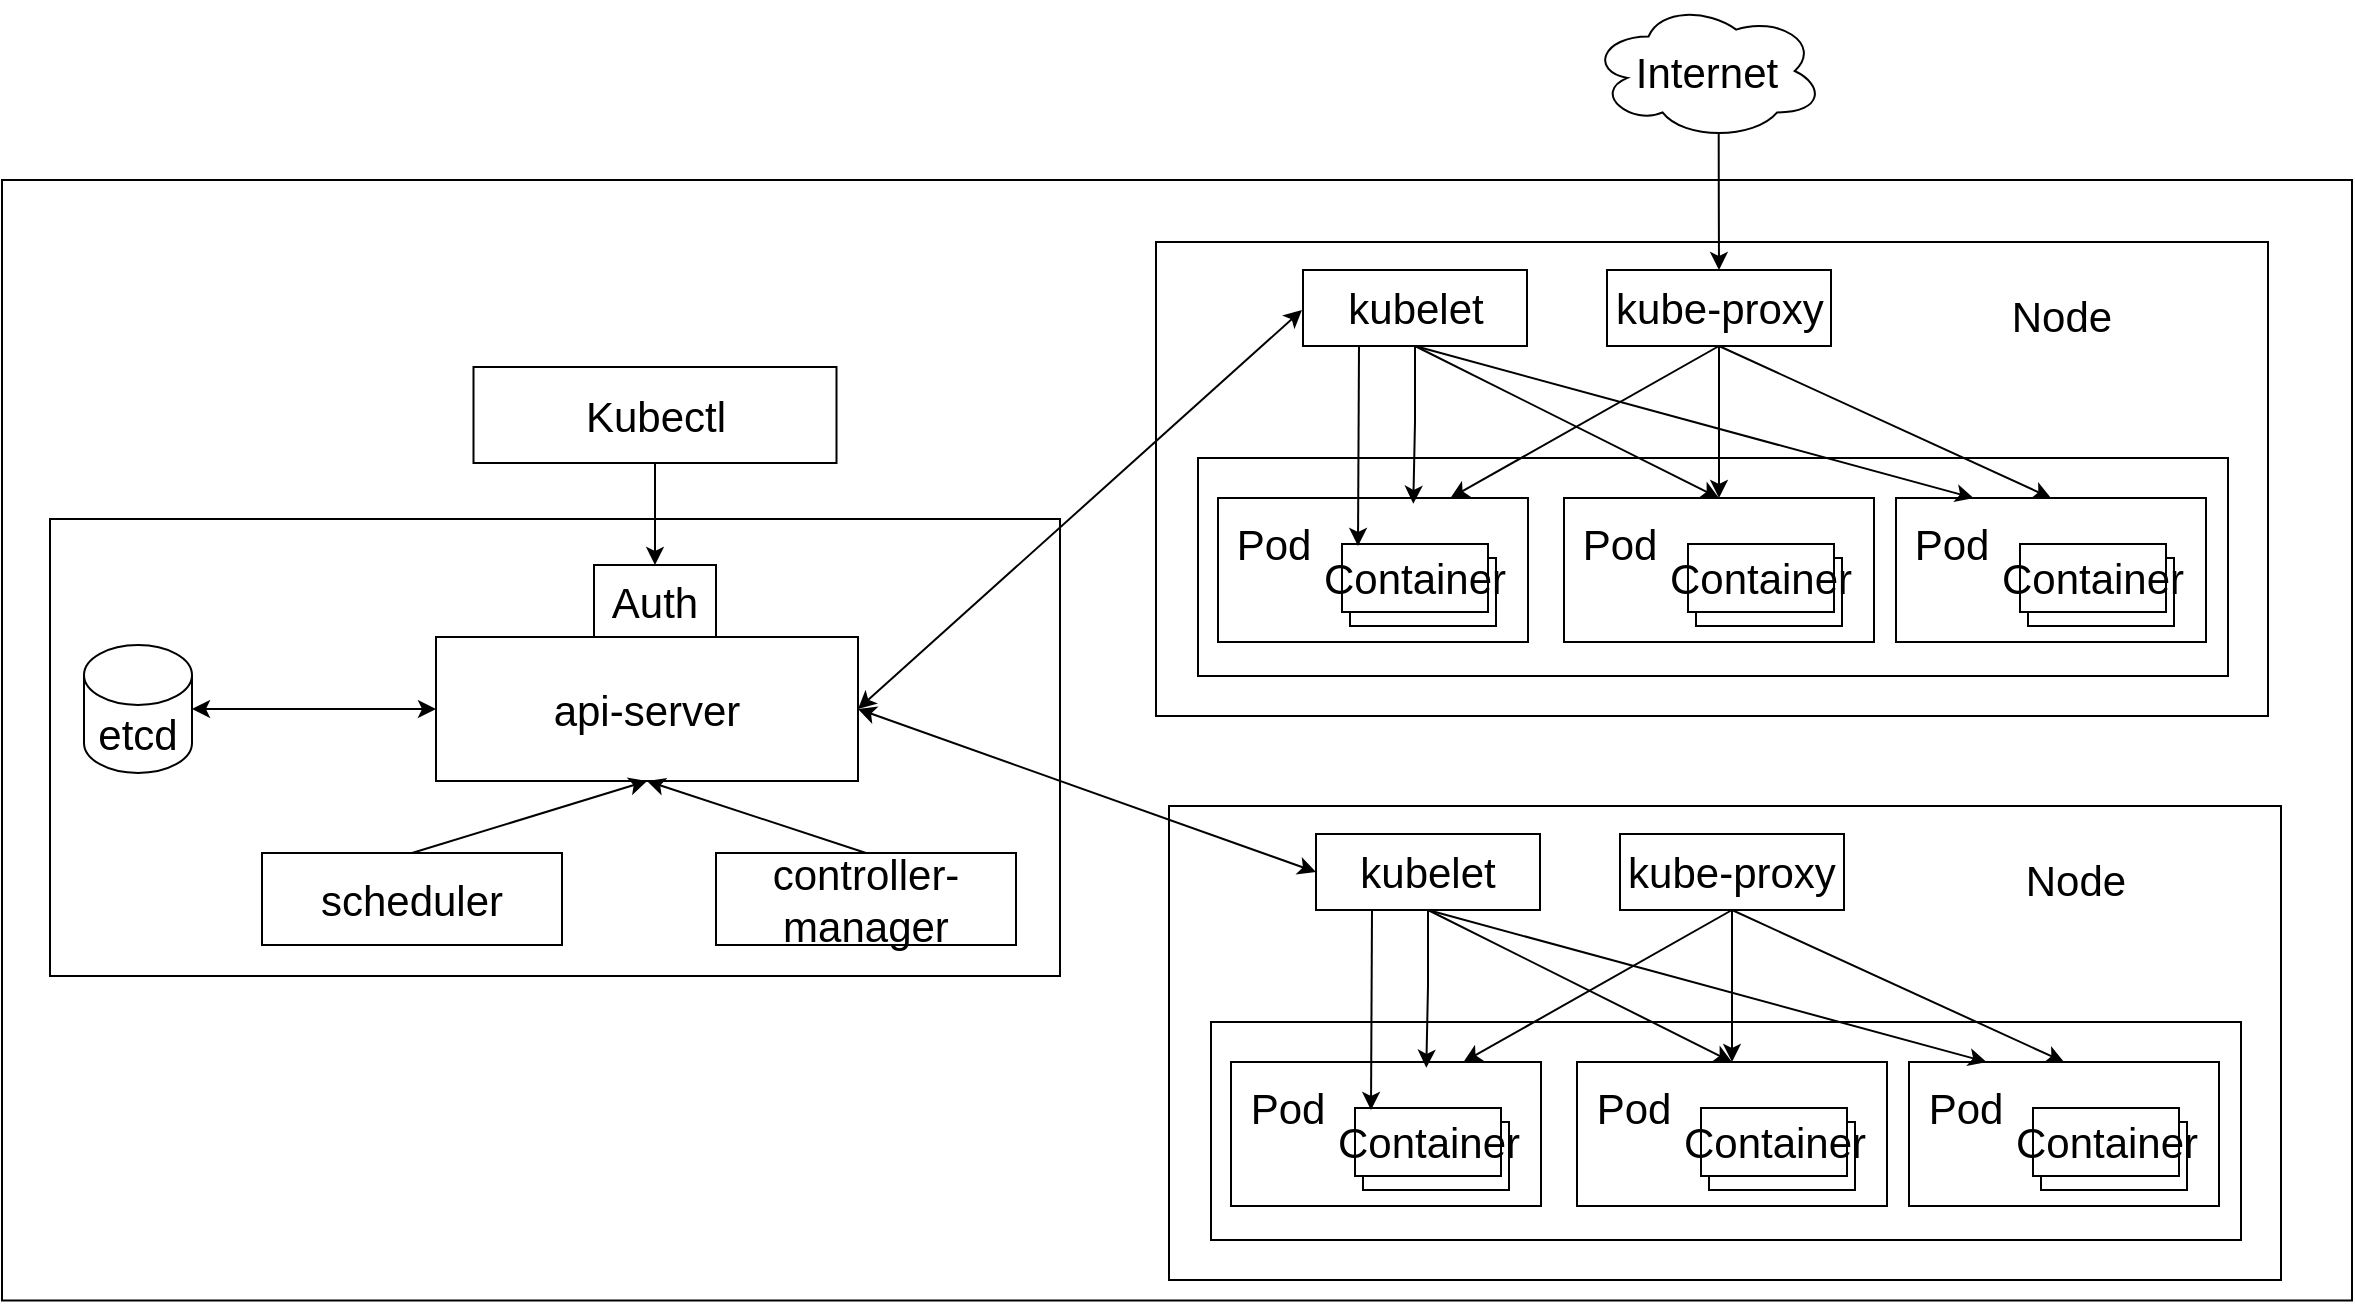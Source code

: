 <mxfile version="24.0.9" type="github">
  <diagram name="第 1 页" id="yPxHdP31CilHvLU8h6nL">
    <mxGraphModel dx="1674" dy="761" grid="0" gridSize="10" guides="1" tooltips="1" connect="1" arrows="1" fold="1" page="1" pageScale="1" pageWidth="4681" pageHeight="3300" math="0" shadow="0">
      <root>
        <mxCell id="0" />
        <mxCell id="1" parent="0" />
        <mxCell id="-n5f4ZLlYOX0yHl8WOVY-122" value="" style="rounded=0;whiteSpace=wrap;html=1;fontSize=21;" parent="1" vertex="1">
          <mxGeometry x="68" y="195" width="1175" height="560.25" as="geometry" />
        </mxCell>
        <mxCell id="-n5f4ZLlYOX0yHl8WOVY-20" value="" style="rounded=0;whiteSpace=wrap;html=1;fontSize=21;" parent="1" vertex="1">
          <mxGeometry x="753" y="674" width="73" height="34" as="geometry" />
        </mxCell>
        <mxCell id="-n5f4ZLlYOX0yHl8WOVY-1" value="" style="rounded=0;whiteSpace=wrap;html=1;fontSize=21;" parent="1" vertex="1">
          <mxGeometry x="92" y="364.5" width="505" height="228.5" as="geometry" />
        </mxCell>
        <mxCell id="-n5f4ZLlYOX0yHl8WOVY-2" value="&lt;font style=&quot;font-size: 21px;&quot;&gt;etcd&lt;/font&gt;" style="shape=cylinder3;whiteSpace=wrap;html=1;boundedLbl=1;backgroundOutline=1;size=15;fontSize=21;" parent="1" vertex="1">
          <mxGeometry x="109" y="427.5" width="54" height="64" as="geometry" />
        </mxCell>
        <mxCell id="-n5f4ZLlYOX0yHl8WOVY-3" value="&lt;font style=&quot;font-size: 21px;&quot;&gt;api-server&lt;/font&gt;" style="rounded=0;whiteSpace=wrap;html=1;fontSize=21;" parent="1" vertex="1">
          <mxGeometry x="285" y="423.5" width="211" height="72" as="geometry" />
        </mxCell>
        <mxCell id="-n5f4ZLlYOX0yHl8WOVY-10" style="rounded=0;orthogonalLoop=1;jettySize=auto;html=1;exitX=0.5;exitY=0;exitDx=0;exitDy=0;entryX=0.5;entryY=1;entryDx=0;entryDy=0;fontSize=21;" parent="1" source="-n5f4ZLlYOX0yHl8WOVY-6" target="-n5f4ZLlYOX0yHl8WOVY-3" edge="1">
          <mxGeometry relative="1" as="geometry" />
        </mxCell>
        <mxCell id="-n5f4ZLlYOX0yHl8WOVY-6" value="&lt;font style=&quot;font-size: 21px;&quot;&gt;controller-manager&lt;/font&gt;" style="rounded=0;whiteSpace=wrap;html=1;fontSize=21;" parent="1" vertex="1">
          <mxGeometry x="425" y="531.5" width="150" height="46" as="geometry" />
        </mxCell>
        <mxCell id="-n5f4ZLlYOX0yHl8WOVY-11" style="rounded=0;orthogonalLoop=1;jettySize=auto;html=1;exitX=0.5;exitY=0;exitDx=0;exitDy=0;entryX=0.5;entryY=1;entryDx=0;entryDy=0;fontSize=21;" parent="1" source="-n5f4ZLlYOX0yHl8WOVY-7" target="-n5f4ZLlYOX0yHl8WOVY-3" edge="1">
          <mxGeometry relative="1" as="geometry" />
        </mxCell>
        <mxCell id="-n5f4ZLlYOX0yHl8WOVY-7" value="&lt;font style=&quot;font-size: 21px;&quot;&gt;scheduler&lt;/font&gt;" style="rounded=0;whiteSpace=wrap;html=1;fontSize=21;" parent="1" vertex="1">
          <mxGeometry x="198" y="531.5" width="150" height="46" as="geometry" />
        </mxCell>
        <mxCell id="-n5f4ZLlYOX0yHl8WOVY-12" style="rounded=0;orthogonalLoop=1;jettySize=auto;html=1;exitX=0;exitY=0.5;exitDx=0;exitDy=0;entryX=1;entryY=0.5;entryDx=0;entryDy=0;entryPerimeter=0;startArrow=classic;startFill=1;fontSize=21;" parent="1" source="-n5f4ZLlYOX0yHl8WOVY-3" target="-n5f4ZLlYOX0yHl8WOVY-2" edge="1">
          <mxGeometry relative="1" as="geometry" />
        </mxCell>
        <mxCell id="-n5f4ZLlYOX0yHl8WOVY-13" value="&lt;font style=&quot;font-size: 21px;&quot;&gt;Auth&lt;/font&gt;" style="rounded=0;whiteSpace=wrap;html=1;fontSize=21;" parent="1" vertex="1">
          <mxGeometry x="364" y="387.5" width="61" height="36" as="geometry" />
        </mxCell>
        <mxCell id="-n5f4ZLlYOX0yHl8WOVY-15" style="edgeStyle=orthogonalEdgeStyle;rounded=0;orthogonalLoop=1;jettySize=auto;html=1;exitX=0.5;exitY=1;exitDx=0;exitDy=0;entryX=0.5;entryY=0;entryDx=0;entryDy=0;fontSize=21;" parent="1" source="-n5f4ZLlYOX0yHl8WOVY-14" target="-n5f4ZLlYOX0yHl8WOVY-13" edge="1">
          <mxGeometry relative="1" as="geometry" />
        </mxCell>
        <mxCell id="-n5f4ZLlYOX0yHl8WOVY-14" value="&lt;font style=&quot;font-size: 21px;&quot;&gt;Kubectl&lt;/font&gt;" style="rounded=0;whiteSpace=wrap;html=1;fontSize=21;" parent="1" vertex="1">
          <mxGeometry x="303.75" y="288.5" width="181.5" height="48" as="geometry" />
        </mxCell>
        <mxCell id="-n5f4ZLlYOX0yHl8WOVY-16" value="" style="rounded=0;whiteSpace=wrap;html=1;fontSize=21;" parent="1" vertex="1">
          <mxGeometry x="651.5" y="508" width="556" height="237" as="geometry" />
        </mxCell>
        <mxCell id="-n5f4ZLlYOX0yHl8WOVY-17" value="" style="rounded=0;whiteSpace=wrap;html=1;fontSize=21;" parent="1" vertex="1">
          <mxGeometry x="672.5" y="616" width="515" height="109" as="geometry" />
        </mxCell>
        <mxCell id="-n5f4ZLlYOX0yHl8WOVY-18" value="" style="rounded=0;whiteSpace=wrap;html=1;fontSize=21;" parent="1" vertex="1">
          <mxGeometry x="682.5" y="636" width="155" height="72" as="geometry" />
        </mxCell>
        <mxCell id="-n5f4ZLlYOX0yHl8WOVY-21" value="" style="rounded=0;whiteSpace=wrap;html=1;fontSize=21;" parent="1" vertex="1">
          <mxGeometry x="748.5" y="666" width="73" height="34" as="geometry" />
        </mxCell>
        <mxCell id="-n5f4ZLlYOX0yHl8WOVY-19" value="&lt;font style=&quot;font-size: 21px;&quot;&gt;Container&lt;/font&gt;" style="rounded=0;whiteSpace=wrap;html=1;fontSize=21;" parent="1" vertex="1">
          <mxGeometry x="744.5" y="659" width="73" height="34" as="geometry" />
        </mxCell>
        <mxCell id="-n5f4ZLlYOX0yHl8WOVY-27" value="&lt;font style=&quot;font-size: 21px;&quot;&gt;Pod&lt;/font&gt;" style="text;html=1;strokeColor=none;fillColor=none;align=center;verticalAlign=middle;whiteSpace=wrap;rounded=0;fontSize=21;" parent="1" vertex="1">
          <mxGeometry x="680.5" y="644" width="60" height="30" as="geometry" />
        </mxCell>
        <mxCell id="-n5f4ZLlYOX0yHl8WOVY-28" value="" style="rounded=0;whiteSpace=wrap;html=1;fontSize=21;" parent="1" vertex="1">
          <mxGeometry x="926" y="674" width="73" height="34" as="geometry" />
        </mxCell>
        <mxCell id="-n5f4ZLlYOX0yHl8WOVY-29" value="" style="rounded=0;whiteSpace=wrap;html=1;fontSize=21;" parent="1" vertex="1">
          <mxGeometry x="855.5" y="636" width="155" height="72" as="geometry" />
        </mxCell>
        <mxCell id="-n5f4ZLlYOX0yHl8WOVY-30" value="" style="rounded=0;whiteSpace=wrap;html=1;fontSize=21;" parent="1" vertex="1">
          <mxGeometry x="921.5" y="666" width="73" height="34" as="geometry" />
        </mxCell>
        <mxCell id="-n5f4ZLlYOX0yHl8WOVY-31" value="&lt;font style=&quot;font-size: 21px;&quot;&gt;Container&lt;/font&gt;" style="rounded=0;whiteSpace=wrap;html=1;fontSize=21;" parent="1" vertex="1">
          <mxGeometry x="917.5" y="659" width="73" height="34" as="geometry" />
        </mxCell>
        <mxCell id="-n5f4ZLlYOX0yHl8WOVY-32" value="&lt;font style=&quot;font-size: 21px;&quot;&gt;Pod&lt;/font&gt;" style="text;html=1;strokeColor=none;fillColor=none;align=center;verticalAlign=middle;whiteSpace=wrap;rounded=0;fontSize=21;" parent="1" vertex="1">
          <mxGeometry x="853.5" y="644" width="60" height="30" as="geometry" />
        </mxCell>
        <mxCell id="-n5f4ZLlYOX0yHl8WOVY-40" value="" style="rounded=0;whiteSpace=wrap;html=1;fontSize=21;" parent="1" vertex="1">
          <mxGeometry x="1092" y="674" width="73" height="34" as="geometry" />
        </mxCell>
        <mxCell id="-n5f4ZLlYOX0yHl8WOVY-41" value="" style="rounded=0;whiteSpace=wrap;html=1;fontSize=21;" parent="1" vertex="1">
          <mxGeometry x="1021.5" y="636" width="155" height="72" as="geometry" />
        </mxCell>
        <mxCell id="-n5f4ZLlYOX0yHl8WOVY-42" value="" style="rounded=0;whiteSpace=wrap;html=1;fontSize=21;" parent="1" vertex="1">
          <mxGeometry x="1087.5" y="666" width="73" height="34" as="geometry" />
        </mxCell>
        <mxCell id="-n5f4ZLlYOX0yHl8WOVY-43" value="&lt;font style=&quot;font-size: 21px;&quot;&gt;Container&lt;/font&gt;" style="rounded=0;whiteSpace=wrap;html=1;fontSize=21;" parent="1" vertex="1">
          <mxGeometry x="1083.5" y="659" width="73" height="34" as="geometry" />
        </mxCell>
        <mxCell id="-n5f4ZLlYOX0yHl8WOVY-44" value="&lt;font style=&quot;font-size: 21px;&quot;&gt;Pod&lt;/font&gt;" style="text;html=1;strokeColor=none;fillColor=none;align=center;verticalAlign=middle;whiteSpace=wrap;rounded=0;fontSize=21;" parent="1" vertex="1">
          <mxGeometry x="1019.5" y="644" width="60" height="30" as="geometry" />
        </mxCell>
        <mxCell id="-n5f4ZLlYOX0yHl8WOVY-57" style="rounded=0;orthogonalLoop=1;jettySize=auto;html=1;exitX=0.5;exitY=1;exitDx=0;exitDy=0;entryX=0.5;entryY=0;entryDx=0;entryDy=0;fontSize=21;" parent="1" source="-n5f4ZLlYOX0yHl8WOVY-45" target="-n5f4ZLlYOX0yHl8WOVY-29" edge="1">
          <mxGeometry relative="1" as="geometry" />
        </mxCell>
        <mxCell id="-n5f4ZLlYOX0yHl8WOVY-58" style="rounded=0;orthogonalLoop=1;jettySize=auto;html=1;exitX=0.5;exitY=1;exitDx=0;exitDy=0;entryX=0.25;entryY=0;entryDx=0;entryDy=0;fontSize=21;" parent="1" source="-n5f4ZLlYOX0yHl8WOVY-45" target="-n5f4ZLlYOX0yHl8WOVY-41" edge="1">
          <mxGeometry relative="1" as="geometry">
            <mxPoint x="1099.5" y="634" as="targetPoint" />
          </mxGeometry>
        </mxCell>
        <mxCell id="-n5f4ZLlYOX0yHl8WOVY-118" style="rounded=0;orthogonalLoop=1;jettySize=auto;html=1;exitX=0;exitY=0.5;exitDx=0;exitDy=0;entryX=1;entryY=0.5;entryDx=0;entryDy=0;startArrow=classic;startFill=1;fontSize=21;" parent="1" source="-n5f4ZLlYOX0yHl8WOVY-45" target="-n5f4ZLlYOX0yHl8WOVY-3" edge="1">
          <mxGeometry relative="1" as="geometry" />
        </mxCell>
        <mxCell id="-n5f4ZLlYOX0yHl8WOVY-45" value="&lt;font style=&quot;font-size: 21px;&quot;&gt;kubelet&lt;/font&gt;" style="rounded=0;whiteSpace=wrap;html=1;fontSize=21;" parent="1" vertex="1">
          <mxGeometry x="725" y="522" width="112" height="38" as="geometry" />
        </mxCell>
        <mxCell id="-n5f4ZLlYOX0yHl8WOVY-54" style="rounded=0;orthogonalLoop=1;jettySize=auto;html=1;exitX=0.5;exitY=1;exitDx=0;exitDy=0;entryX=0.5;entryY=0;entryDx=0;entryDy=0;fontSize=21;" parent="1" source="-n5f4ZLlYOX0yHl8WOVY-46" target="-n5f4ZLlYOX0yHl8WOVY-41" edge="1">
          <mxGeometry relative="1" as="geometry" />
        </mxCell>
        <mxCell id="-n5f4ZLlYOX0yHl8WOVY-59" style="edgeStyle=orthogonalEdgeStyle;rounded=0;orthogonalLoop=1;jettySize=auto;html=1;exitX=0.5;exitY=1;exitDx=0;exitDy=0;fontSize=21;" parent="1" source="-n5f4ZLlYOX0yHl8WOVY-46" target="-n5f4ZLlYOX0yHl8WOVY-29" edge="1">
          <mxGeometry relative="1" as="geometry" />
        </mxCell>
        <mxCell id="-n5f4ZLlYOX0yHl8WOVY-60" style="rounded=0;orthogonalLoop=1;jettySize=auto;html=1;exitX=0.5;exitY=1;exitDx=0;exitDy=0;entryX=0.75;entryY=0;entryDx=0;entryDy=0;fontSize=21;" parent="1" source="-n5f4ZLlYOX0yHl8WOVY-46" target="-n5f4ZLlYOX0yHl8WOVY-18" edge="1">
          <mxGeometry relative="1" as="geometry" />
        </mxCell>
        <mxCell id="-n5f4ZLlYOX0yHl8WOVY-46" value="&lt;font style=&quot;font-size: 21px;&quot;&gt;kube-proxy&lt;/font&gt;" style="rounded=0;whiteSpace=wrap;html=1;fontSize=21;" parent="1" vertex="1">
          <mxGeometry x="877" y="522" width="112" height="38" as="geometry" />
        </mxCell>
        <mxCell id="-n5f4ZLlYOX0yHl8WOVY-51" style="edgeStyle=orthogonalEdgeStyle;rounded=0;orthogonalLoop=1;jettySize=auto;html=1;exitX=0.25;exitY=1;exitDx=0;exitDy=0;fontSize=21;" parent="1" source="-n5f4ZLlYOX0yHl8WOVY-45" edge="1">
          <mxGeometry relative="1" as="geometry">
            <mxPoint x="752.5" y="660" as="targetPoint" />
          </mxGeometry>
        </mxCell>
        <mxCell id="-n5f4ZLlYOX0yHl8WOVY-56" style="edgeStyle=orthogonalEdgeStyle;rounded=0;orthogonalLoop=1;jettySize=auto;html=1;exitX=0.5;exitY=1;exitDx=0;exitDy=0;entryX=0.63;entryY=0.04;entryDx=0;entryDy=0;entryPerimeter=0;fontSize=21;" parent="1" source="-n5f4ZLlYOX0yHl8WOVY-45" target="-n5f4ZLlYOX0yHl8WOVY-18" edge="1">
          <mxGeometry relative="1" as="geometry" />
        </mxCell>
        <mxCell id="-n5f4ZLlYOX0yHl8WOVY-62" value="&lt;font style=&quot;font-size: 21px;&quot;&gt;Node&lt;/font&gt;" style="text;html=1;strokeColor=none;fillColor=none;align=center;verticalAlign=middle;whiteSpace=wrap;rounded=0;fontSize=21;" parent="1" vertex="1">
          <mxGeometry x="1074.5" y="530" width="60" height="30" as="geometry" />
        </mxCell>
        <mxCell id="-n5f4ZLlYOX0yHl8WOVY-90" value="" style="rounded=0;whiteSpace=wrap;html=1;fontSize=21;" parent="1" vertex="1">
          <mxGeometry x="746.5" y="392" width="73" height="34" as="geometry" />
        </mxCell>
        <mxCell id="-n5f4ZLlYOX0yHl8WOVY-91" value="" style="rounded=0;whiteSpace=wrap;html=1;fontSize=21;" parent="1" vertex="1">
          <mxGeometry x="645" y="226" width="556" height="237" as="geometry" />
        </mxCell>
        <mxCell id="-n5f4ZLlYOX0yHl8WOVY-92" value="" style="rounded=0;whiteSpace=wrap;html=1;fontSize=21;" parent="1" vertex="1">
          <mxGeometry x="666" y="334" width="515" height="109" as="geometry" />
        </mxCell>
        <mxCell id="-n5f4ZLlYOX0yHl8WOVY-93" value="" style="rounded=0;whiteSpace=wrap;html=1;fontSize=21;" parent="1" vertex="1">
          <mxGeometry x="676" y="354" width="155" height="72" as="geometry" />
        </mxCell>
        <mxCell id="-n5f4ZLlYOX0yHl8WOVY-94" value="" style="rounded=0;whiteSpace=wrap;html=1;fontSize=21;" parent="1" vertex="1">
          <mxGeometry x="742" y="384" width="73" height="34" as="geometry" />
        </mxCell>
        <mxCell id="-n5f4ZLlYOX0yHl8WOVY-95" value="&lt;font style=&quot;font-size: 21px;&quot;&gt;Container&lt;/font&gt;" style="rounded=0;whiteSpace=wrap;html=1;fontSize=21;" parent="1" vertex="1">
          <mxGeometry x="738" y="377" width="73" height="34" as="geometry" />
        </mxCell>
        <mxCell id="-n5f4ZLlYOX0yHl8WOVY-96" value="&lt;font style=&quot;font-size: 21px;&quot;&gt;Pod&lt;/font&gt;" style="text;html=1;strokeColor=none;fillColor=none;align=center;verticalAlign=middle;whiteSpace=wrap;rounded=0;fontSize=21;" parent="1" vertex="1">
          <mxGeometry x="674" y="362" width="60" height="30" as="geometry" />
        </mxCell>
        <mxCell id="-n5f4ZLlYOX0yHl8WOVY-97" value="" style="rounded=0;whiteSpace=wrap;html=1;fontSize=21;" parent="1" vertex="1">
          <mxGeometry x="919.5" y="392" width="73" height="34" as="geometry" />
        </mxCell>
        <mxCell id="-n5f4ZLlYOX0yHl8WOVY-98" value="" style="rounded=0;whiteSpace=wrap;html=1;fontSize=21;" parent="1" vertex="1">
          <mxGeometry x="849" y="354" width="155" height="72" as="geometry" />
        </mxCell>
        <mxCell id="-n5f4ZLlYOX0yHl8WOVY-99" value="" style="rounded=0;whiteSpace=wrap;html=1;fontSize=21;" parent="1" vertex="1">
          <mxGeometry x="915" y="384" width="73" height="34" as="geometry" />
        </mxCell>
        <mxCell id="-n5f4ZLlYOX0yHl8WOVY-100" value="&lt;font style=&quot;font-size: 21px;&quot;&gt;Container&lt;/font&gt;" style="rounded=0;whiteSpace=wrap;html=1;fontSize=21;" parent="1" vertex="1">
          <mxGeometry x="911" y="377" width="73" height="34" as="geometry" />
        </mxCell>
        <mxCell id="-n5f4ZLlYOX0yHl8WOVY-101" value="&lt;font style=&quot;font-size: 21px;&quot;&gt;Pod&lt;/font&gt;" style="text;html=1;strokeColor=none;fillColor=none;align=center;verticalAlign=middle;whiteSpace=wrap;rounded=0;fontSize=21;" parent="1" vertex="1">
          <mxGeometry x="847" y="362" width="60" height="30" as="geometry" />
        </mxCell>
        <mxCell id="-n5f4ZLlYOX0yHl8WOVY-102" value="" style="rounded=0;whiteSpace=wrap;html=1;fontSize=21;" parent="1" vertex="1">
          <mxGeometry x="1085.5" y="392" width="73" height="34" as="geometry" />
        </mxCell>
        <mxCell id="-n5f4ZLlYOX0yHl8WOVY-103" value="" style="rounded=0;whiteSpace=wrap;html=1;fontSize=21;" parent="1" vertex="1">
          <mxGeometry x="1015" y="354" width="155" height="72" as="geometry" />
        </mxCell>
        <mxCell id="-n5f4ZLlYOX0yHl8WOVY-104" value="" style="rounded=0;whiteSpace=wrap;html=1;fontSize=21;" parent="1" vertex="1">
          <mxGeometry x="1081" y="384" width="73" height="34" as="geometry" />
        </mxCell>
        <mxCell id="-n5f4ZLlYOX0yHl8WOVY-105" value="&lt;font style=&quot;font-size: 21px;&quot;&gt;Container&lt;/font&gt;" style="rounded=0;whiteSpace=wrap;html=1;fontSize=21;" parent="1" vertex="1">
          <mxGeometry x="1077" y="377" width="73" height="34" as="geometry" />
        </mxCell>
        <mxCell id="-n5f4ZLlYOX0yHl8WOVY-106" value="&lt;font style=&quot;font-size: 21px;&quot;&gt;Pod&lt;/font&gt;" style="text;html=1;strokeColor=none;fillColor=none;align=center;verticalAlign=middle;whiteSpace=wrap;rounded=0;fontSize=21;" parent="1" vertex="1">
          <mxGeometry x="1013" y="362" width="60" height="30" as="geometry" />
        </mxCell>
        <mxCell id="-n5f4ZLlYOX0yHl8WOVY-107" style="rounded=0;orthogonalLoop=1;jettySize=auto;html=1;exitX=0.5;exitY=1;exitDx=0;exitDy=0;entryX=0.5;entryY=0;entryDx=0;entryDy=0;fontSize=21;" parent="1" source="-n5f4ZLlYOX0yHl8WOVY-109" target="-n5f4ZLlYOX0yHl8WOVY-98" edge="1">
          <mxGeometry relative="1" as="geometry" />
        </mxCell>
        <mxCell id="-n5f4ZLlYOX0yHl8WOVY-108" style="rounded=0;orthogonalLoop=1;jettySize=auto;html=1;exitX=0.5;exitY=1;exitDx=0;exitDy=0;entryX=0.25;entryY=0;entryDx=0;entryDy=0;fontSize=21;" parent="1" source="-n5f4ZLlYOX0yHl8WOVY-109" target="-n5f4ZLlYOX0yHl8WOVY-103" edge="1">
          <mxGeometry relative="1" as="geometry">
            <mxPoint x="1093" y="352" as="targetPoint" />
          </mxGeometry>
        </mxCell>
        <mxCell id="-n5f4ZLlYOX0yHl8WOVY-109" value="&lt;font style=&quot;font-size: 21px;&quot;&gt;kubelet&lt;/font&gt;" style="rounded=0;whiteSpace=wrap;html=1;fontSize=21;" parent="1" vertex="1">
          <mxGeometry x="718.5" y="240" width="112" height="38" as="geometry" />
        </mxCell>
        <mxCell id="-n5f4ZLlYOX0yHl8WOVY-110" style="rounded=0;orthogonalLoop=1;jettySize=auto;html=1;exitX=0.5;exitY=1;exitDx=0;exitDy=0;entryX=0.5;entryY=0;entryDx=0;entryDy=0;fontSize=21;" parent="1" source="-n5f4ZLlYOX0yHl8WOVY-113" target="-n5f4ZLlYOX0yHl8WOVY-103" edge="1">
          <mxGeometry relative="1" as="geometry" />
        </mxCell>
        <mxCell id="-n5f4ZLlYOX0yHl8WOVY-111" style="edgeStyle=orthogonalEdgeStyle;rounded=0;orthogonalLoop=1;jettySize=auto;html=1;exitX=0.5;exitY=1;exitDx=0;exitDy=0;fontSize=21;" parent="1" source="-n5f4ZLlYOX0yHl8WOVY-113" target="-n5f4ZLlYOX0yHl8WOVY-98" edge="1">
          <mxGeometry relative="1" as="geometry" />
        </mxCell>
        <mxCell id="-n5f4ZLlYOX0yHl8WOVY-112" style="rounded=0;orthogonalLoop=1;jettySize=auto;html=1;exitX=0.5;exitY=1;exitDx=0;exitDy=0;entryX=0.75;entryY=0;entryDx=0;entryDy=0;fontSize=21;" parent="1" source="-n5f4ZLlYOX0yHl8WOVY-113" target="-n5f4ZLlYOX0yHl8WOVY-93" edge="1">
          <mxGeometry relative="1" as="geometry" />
        </mxCell>
        <mxCell id="-n5f4ZLlYOX0yHl8WOVY-113" value="&lt;font style=&quot;font-size: 21px;&quot;&gt;kube-proxy&lt;/font&gt;" style="rounded=0;whiteSpace=wrap;html=1;fontSize=21;" parent="1" vertex="1">
          <mxGeometry x="870.5" y="240" width="112" height="38" as="geometry" />
        </mxCell>
        <mxCell id="-n5f4ZLlYOX0yHl8WOVY-114" style="edgeStyle=orthogonalEdgeStyle;rounded=0;orthogonalLoop=1;jettySize=auto;html=1;exitX=0.25;exitY=1;exitDx=0;exitDy=0;fontSize=21;" parent="1" source="-n5f4ZLlYOX0yHl8WOVY-109" edge="1">
          <mxGeometry relative="1" as="geometry">
            <mxPoint x="746" y="378" as="targetPoint" />
          </mxGeometry>
        </mxCell>
        <mxCell id="-n5f4ZLlYOX0yHl8WOVY-115" style="edgeStyle=orthogonalEdgeStyle;rounded=0;orthogonalLoop=1;jettySize=auto;html=1;exitX=0.5;exitY=1;exitDx=0;exitDy=0;entryX=0.63;entryY=0.04;entryDx=0;entryDy=0;entryPerimeter=0;fontSize=21;" parent="1" source="-n5f4ZLlYOX0yHl8WOVY-109" target="-n5f4ZLlYOX0yHl8WOVY-93" edge="1">
          <mxGeometry relative="1" as="geometry" />
        </mxCell>
        <mxCell id="-n5f4ZLlYOX0yHl8WOVY-116" value="&lt;font style=&quot;font-size: 21px;&quot;&gt;Node&lt;/font&gt;" style="text;html=1;strokeColor=none;fillColor=none;align=center;verticalAlign=middle;whiteSpace=wrap;rounded=0;fontSize=21;" parent="1" vertex="1">
          <mxGeometry x="1068" y="248" width="60" height="30" as="geometry" />
        </mxCell>
        <mxCell id="-n5f4ZLlYOX0yHl8WOVY-117" style="rounded=0;orthogonalLoop=1;jettySize=auto;html=1;exitX=1;exitY=0.5;exitDx=0;exitDy=0;startArrow=classic;startFill=1;fontSize=21;" parent="1" source="-n5f4ZLlYOX0yHl8WOVY-3" edge="1">
          <mxGeometry relative="1" as="geometry">
            <mxPoint x="718" y="260" as="targetPoint" />
          </mxGeometry>
        </mxCell>
        <mxCell id="-n5f4ZLlYOX0yHl8WOVY-125" style="edgeStyle=orthogonalEdgeStyle;rounded=0;orthogonalLoop=1;jettySize=auto;html=1;exitX=0.55;exitY=0.95;exitDx=0;exitDy=0;exitPerimeter=0;fontSize=21;" parent="1" source="-n5f4ZLlYOX0yHl8WOVY-124" target="-n5f4ZLlYOX0yHl8WOVY-113" edge="1">
          <mxGeometry relative="1" as="geometry" />
        </mxCell>
        <mxCell id="-n5f4ZLlYOX0yHl8WOVY-124" value="&lt;font style=&quot;font-size: 21px;&quot;&gt;Internet&lt;/font&gt;" style="ellipse;shape=cloud;whiteSpace=wrap;html=1;fontSize=21;" parent="1" vertex="1">
          <mxGeometry x="862" y="106" width="117" height="69" as="geometry" />
        </mxCell>
      </root>
    </mxGraphModel>
  </diagram>
</mxfile>
